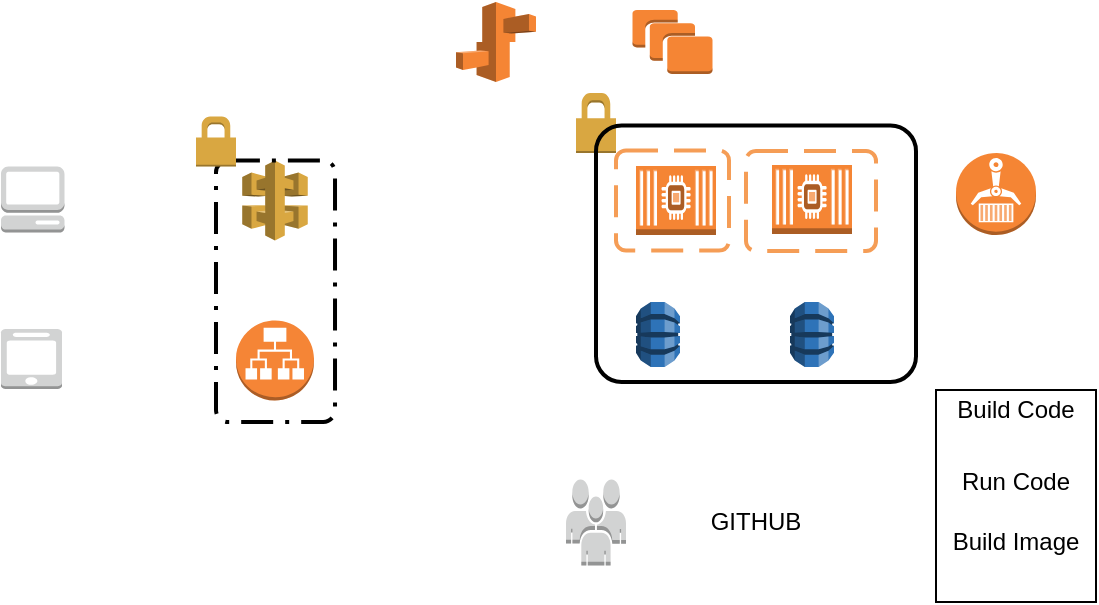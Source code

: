 <mxfile version="12.7.1" type="github">
  <diagram id="sJPgbdR20rskWXcdKmHD" name="Page-1">
    <mxGraphModel dx="782" dy="374" grid="1" gridSize="10" guides="1" tooltips="1" connect="1" arrows="1" fold="1" page="1" pageScale="1" pageWidth="850" pageHeight="1100" math="0" shadow="0">
      <root>
        <mxCell id="0" />
        <mxCell id="1" parent="0" />
        <mxCell id="KdQr0urOy9rvSbMQG1uy-1" value="" style="outlineConnect=0;dashed=0;verticalLabelPosition=bottom;verticalAlign=top;align=center;html=1;shape=mxgraph.aws3.mobile_client;fillColor=#D2D3D3;gradientColor=none;" parent="1" vertex="1">
          <mxGeometry x="122.5" y="243.5" width="30.5" height="30" as="geometry" />
        </mxCell>
        <mxCell id="KdQr0urOy9rvSbMQG1uy-2" value="" style="outlineConnect=0;dashed=0;verticalLabelPosition=bottom;verticalAlign=top;align=center;html=1;shape=mxgraph.aws3.management_console;fillColor=#D2D3D3;gradientColor=none;" parent="1" vertex="1">
          <mxGeometry x="122.5" y="162.25" width="31.75" height="33" as="geometry" />
        </mxCell>
        <mxCell id="KdQr0urOy9rvSbMQG1uy-3" value="" style="outlineConnect=0;dashed=0;verticalLabelPosition=bottom;verticalAlign=top;align=center;html=1;shape=mxgraph.aws3.application_load_balancer;fillColor=#F58536;gradientColor=none;" parent="1" vertex="1">
          <mxGeometry x="240" y="239.25" width="39" height="40" as="geometry" />
        </mxCell>
        <mxCell id="KdQr0urOy9rvSbMQG1uy-4" value="" style="outlineConnect=0;dashed=0;verticalLabelPosition=bottom;verticalAlign=top;align=center;html=1;shape=mxgraph.aws3.api_gateway;fillColor=#D9A741;gradientColor=none;" parent="1" vertex="1">
          <mxGeometry x="243.13" y="159.25" width="32.75" height="40" as="geometry" />
        </mxCell>
        <mxCell id="KdQr0urOy9rvSbMQG1uy-11" value="" style="outlineConnect=0;dashed=0;verticalLabelPosition=bottom;verticalAlign=top;align=center;html=1;shape=mxgraph.aws3.dynamo_db;fillColor=#2E73B8;gradientColor=none;" parent="1" vertex="1">
          <mxGeometry x="517" y="230" width="22" height="32.5" as="geometry" />
        </mxCell>
        <mxCell id="KdQr0urOy9rvSbMQG1uy-12" value="" style="outlineConnect=0;dashed=0;verticalLabelPosition=bottom;verticalAlign=top;align=center;html=1;shape=mxgraph.aws3.dynamo_db;fillColor=#2E73B8;gradientColor=none;" parent="1" vertex="1">
          <mxGeometry x="440" y="230" width="22" height="32.5" as="geometry" />
        </mxCell>
        <mxCell id="QD39E5jW2VNS_XY4BjCm-6" value="" style="rounded=1;arcSize=10;dashed=1;fillColor=none;gradientColor=none;dashPattern=8 3 1 3;strokeWidth=2;" vertex="1" parent="1">
          <mxGeometry x="230" y="159.25" width="59.51" height="130.75" as="geometry" />
        </mxCell>
        <mxCell id="QD39E5jW2VNS_XY4BjCm-8" value="" style="rounded=1;arcSize=10;dashed=1;strokeColor=#F59D56;fillColor=none;gradientColor=none;dashPattern=8 4;strokeWidth=2;" vertex="1" parent="1">
          <mxGeometry x="430" y="154.25" width="56.5" height="50" as="geometry" />
        </mxCell>
        <mxCell id="QD39E5jW2VNS_XY4BjCm-9" value="" style="rounded=1;arcSize=10;dashed=1;strokeColor=#F59D56;fillColor=none;gradientColor=none;dashPattern=8 4;strokeWidth=2;" vertex="1" parent="1">
          <mxGeometry x="495" y="154.5" width="65" height="50" as="geometry" />
        </mxCell>
        <mxCell id="QD39E5jW2VNS_XY4BjCm-15" value="" style="dashed=0;html=1;shape=mxgraph.aws3.permissions;fillColor=#D9A741;gradientColor=none;dashed=0;" vertex="1" parent="1">
          <mxGeometry x="410" y="125.5" width="20" height="30" as="geometry" />
        </mxCell>
        <mxCell id="QD39E5jW2VNS_XY4BjCm-17" value="" style="rounded=1;arcSize=10;dashed=0;fillColor=none;gradientColor=none;strokeWidth=2;" vertex="1" parent="1">
          <mxGeometry x="420" y="141.75" width="160" height="128.25" as="geometry" />
        </mxCell>
        <mxCell id="QD39E5jW2VNS_XY4BjCm-18" value="" style="dashed=0;html=1;shape=mxgraph.aws3.permissions;fillColor=#D9A741;gradientColor=none;dashed=0;" vertex="1" parent="1">
          <mxGeometry x="220" y="137.25" width="20" height="25" as="geometry" />
        </mxCell>
        <mxCell id="QD39E5jW2VNS_XY4BjCm-21" value="" style="outlineConnect=0;dashed=0;verticalLabelPosition=bottom;verticalAlign=top;align=center;html=1;shape=mxgraph.aws3.ecr;fillColor=#F58534;gradientColor=none;" vertex="1" parent="1">
          <mxGeometry x="600" y="155.5" width="40" height="41" as="geometry" />
        </mxCell>
        <mxCell id="QD39E5jW2VNS_XY4BjCm-23" value="" style="outlineConnect=0;dashed=0;verticalLabelPosition=bottom;verticalAlign=top;align=center;html=1;shape=mxgraph.aws3.ec2_compute_container_2;fillColor=#F58534;gradientColor=none;" vertex="1" parent="1">
          <mxGeometry x="440" y="162" width="40" height="34.5" as="geometry" />
        </mxCell>
        <mxCell id="QD39E5jW2VNS_XY4BjCm-24" value="" style="outlineConnect=0;dashed=0;verticalLabelPosition=bottom;verticalAlign=top;align=center;html=1;shape=mxgraph.aws3.ec2_compute_container_2;fillColor=#F58534;gradientColor=none;" vertex="1" parent="1">
          <mxGeometry x="508" y="161.5" width="40" height="34.5" as="geometry" />
        </mxCell>
        <mxCell id="QD39E5jW2VNS_XY4BjCm-25" value="" style="outlineConnect=0;dashed=0;verticalLabelPosition=bottom;verticalAlign=top;align=center;html=1;shape=mxgraph.aws3.instances;fillColor=#F58534;gradientColor=none;" vertex="1" parent="1">
          <mxGeometry x="438.25" y="84" width="40" height="32" as="geometry" />
        </mxCell>
        <mxCell id="QD39E5jW2VNS_XY4BjCm-26" value="" style="outlineConnect=0;dashed=0;verticalLabelPosition=bottom;verticalAlign=top;align=center;html=1;shape=mxgraph.aws3.elastic_beanstalk;fillColor=#F58534;gradientColor=none;" vertex="1" parent="1">
          <mxGeometry x="350" y="80" width="40" height="40" as="geometry" />
        </mxCell>
        <mxCell id="QD39E5jW2VNS_XY4BjCm-30" value="Build Code" style="text;html=1;strokeColor=none;fillColor=none;align=center;verticalAlign=middle;whiteSpace=wrap;rounded=0;" vertex="1" parent="1">
          <mxGeometry x="590" y="273.5" width="80" height="20" as="geometry" />
        </mxCell>
        <mxCell id="QD39E5jW2VNS_XY4BjCm-31" value="Run Code" style="text;html=1;strokeColor=none;fillColor=none;align=center;verticalAlign=middle;whiteSpace=wrap;rounded=0;" vertex="1" parent="1">
          <mxGeometry x="590" y="310" width="80" height="20" as="geometry" />
        </mxCell>
        <mxCell id="QD39E5jW2VNS_XY4BjCm-32" value="Build Image" style="text;html=1;strokeColor=none;fillColor=none;align=center;verticalAlign=middle;whiteSpace=wrap;rounded=0;" vertex="1" parent="1">
          <mxGeometry x="590" y="340" width="80" height="20" as="geometry" />
        </mxCell>
        <mxCell id="QD39E5jW2VNS_XY4BjCm-33" value="" style="rounded=0;whiteSpace=wrap;html=1;fillColor=none;" vertex="1" parent="1">
          <mxGeometry x="590" y="274" width="80" height="106" as="geometry" />
        </mxCell>
        <mxCell id="QD39E5jW2VNS_XY4BjCm-34" value="" style="outlineConnect=0;dashed=0;verticalLabelPosition=bottom;verticalAlign=top;align=center;html=1;shape=mxgraph.aws3.users;fillColor=#D2D3D3;gradientColor=none;" vertex="1" parent="1">
          <mxGeometry x="405" y="318.78" width="30" height="43" as="geometry" />
        </mxCell>
        <mxCell id="QD39E5jW2VNS_XY4BjCm-36" value="GITHUB" style="text;html=1;strokeColor=none;fillColor=none;align=center;verticalAlign=middle;whiteSpace=wrap;rounded=0;" vertex="1" parent="1">
          <mxGeometry x="480" y="330" width="40" height="20" as="geometry" />
        </mxCell>
      </root>
    </mxGraphModel>
  </diagram>
</mxfile>
